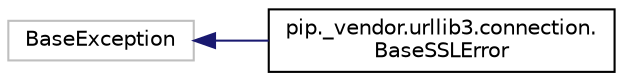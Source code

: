 digraph "Graphical Class Hierarchy"
{
  edge [fontname="Helvetica",fontsize="10",labelfontname="Helvetica",labelfontsize="10"];
  node [fontname="Helvetica",fontsize="10",shape=record];
  rankdir="LR";
  Node702 [label="BaseException",height=0.2,width=0.4,color="grey75", fillcolor="white", style="filled"];
  Node702 -> Node0 [dir="back",color="midnightblue",fontsize="10",style="solid",fontname="Helvetica"];
  Node0 [label="pip._vendor.urllib3.connection.\lBaseSSLError",height=0.2,width=0.4,color="black", fillcolor="white", style="filled",URL="$classpip_1_1__vendor_1_1urllib3_1_1connection_1_1_base_s_s_l_error.html"];
}
